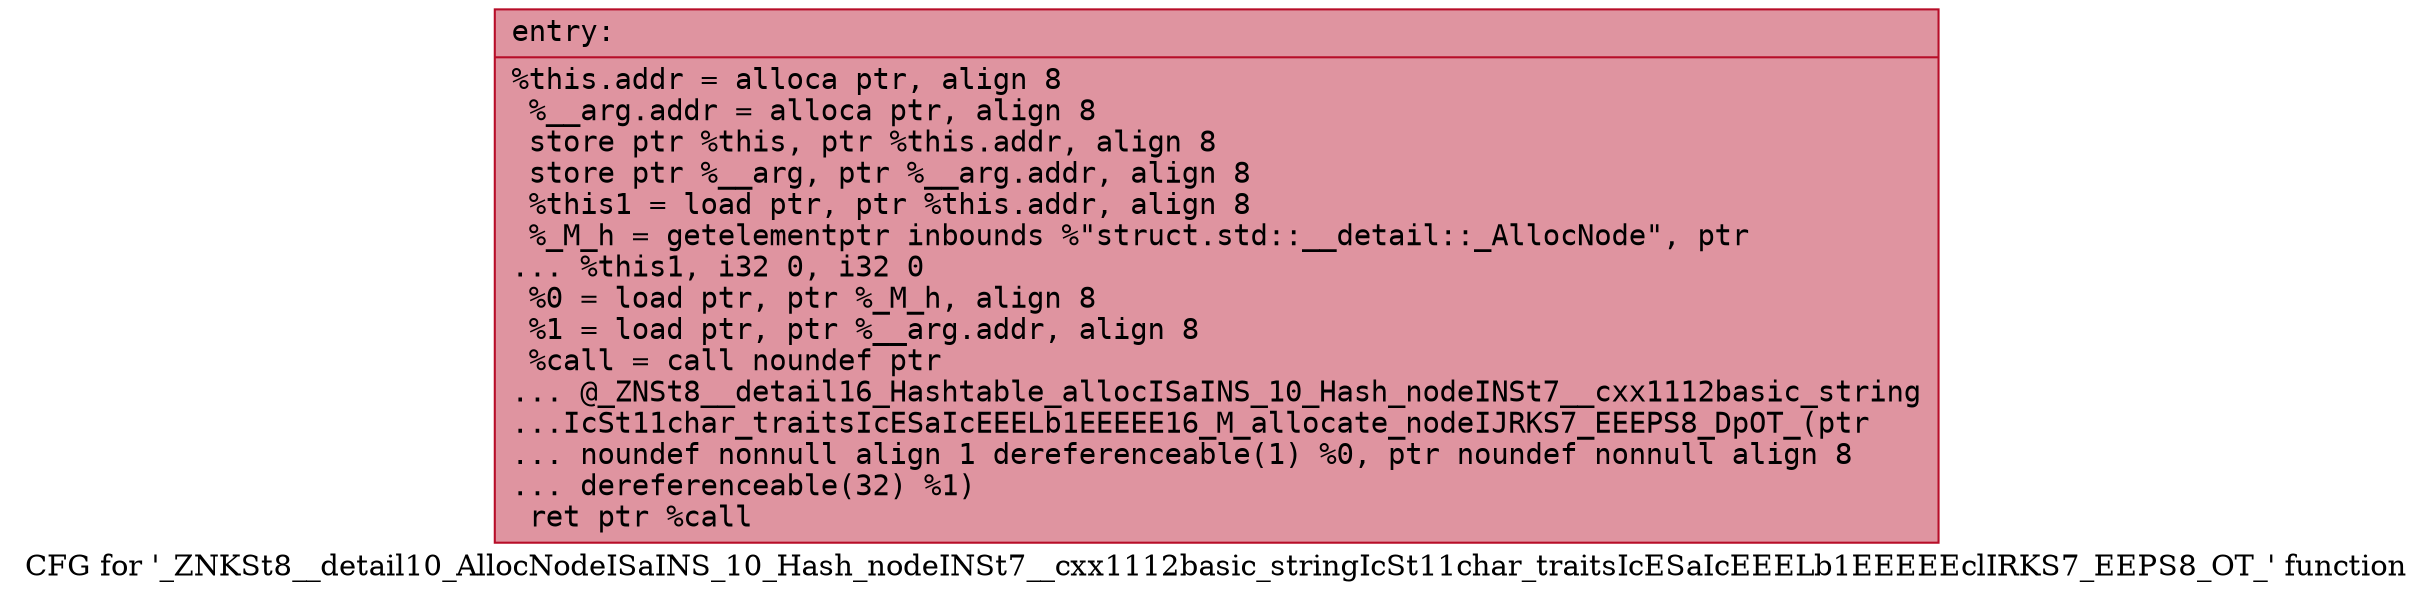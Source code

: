 digraph "CFG for '_ZNKSt8__detail10_AllocNodeISaINS_10_Hash_nodeINSt7__cxx1112basic_stringIcSt11char_traitsIcESaIcEEELb1EEEEEclIRKS7_EEPS8_OT_' function" {
	label="CFG for '_ZNKSt8__detail10_AllocNodeISaINS_10_Hash_nodeINSt7__cxx1112basic_stringIcSt11char_traitsIcESaIcEEELb1EEEEEclIRKS7_EEPS8_OT_' function";

	Node0x55c7e09d13d0 [shape=record,color="#b70d28ff", style=filled, fillcolor="#b70d2870" fontname="Courier",label="{entry:\l|  %this.addr = alloca ptr, align 8\l  %__arg.addr = alloca ptr, align 8\l  store ptr %this, ptr %this.addr, align 8\l  store ptr %__arg, ptr %__arg.addr, align 8\l  %this1 = load ptr, ptr %this.addr, align 8\l  %_M_h = getelementptr inbounds %\"struct.std::__detail::_AllocNode\", ptr\l... %this1, i32 0, i32 0\l  %0 = load ptr, ptr %_M_h, align 8\l  %1 = load ptr, ptr %__arg.addr, align 8\l  %call = call noundef ptr\l... @_ZNSt8__detail16_Hashtable_allocISaINS_10_Hash_nodeINSt7__cxx1112basic_string\l...IcSt11char_traitsIcESaIcEEELb1EEEEE16_M_allocate_nodeIJRKS7_EEEPS8_DpOT_(ptr\l... noundef nonnull align 1 dereferenceable(1) %0, ptr noundef nonnull align 8\l... dereferenceable(32) %1)\l  ret ptr %call\l}"];
}
